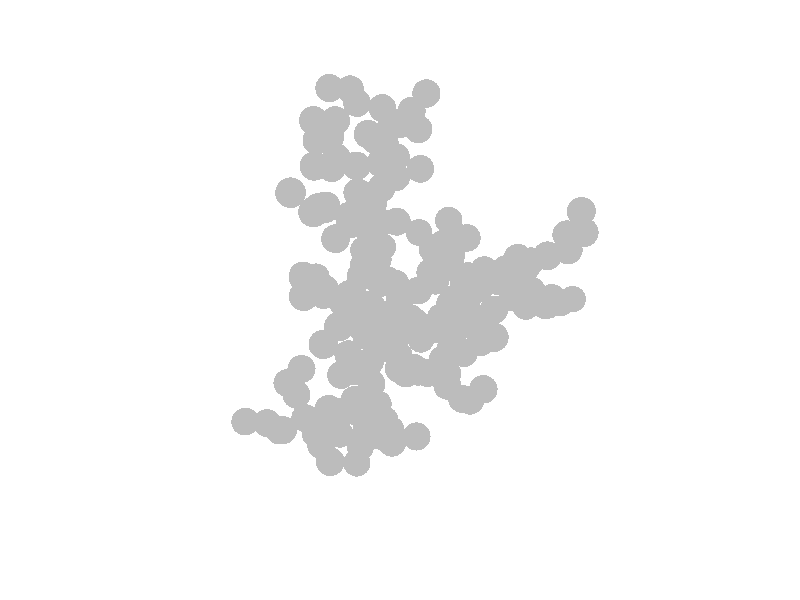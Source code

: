 #include "colors.inc"
background { rgb <1, 1, 1> }
camera {location <-0, -0, 5>up <0,1,0> right <-1.33,0,0> angle 32look_at <0, 0, 0> }
sphere { <0, 0, 0>, 0.05 texture {  pigment { rgb <0.5, 0.5, 0.5>} } }
sphere { <0.0666996, 0.0344731, -0.0220374>, 0.05 texture {  pigment { rgb <0.5, 0.5, 0.5>} } }
sphere { <0.12688, 0.0695179, -0.0139141>, 0.05 texture {  pigment { rgb <0.5, 0.5, 0.5>} } }
sphere { <0.143658, 0.139919, -0.0122829>, 0.05 texture {  pigment { rgb <0.5, 0.5, 0.5>} } }
sphere { <0.0358714, -0.0646963, -0.0335531>, 0.05 texture {  pigment { rgb <0.5, 0.5, 0.5>} } }
sphere { <0.0072868, -0.114311, 0.0240957>, 0.05 texture {  pigment { rgb <0.5, 0.5, 0.5>} } }
sphere { <0.0567609, -0.0813688, -0.11804>, 0.05 texture {  pigment { rgb <0.5, 0.5, 0.5>} } }
sphere { <0.110041, 0.102151, -0.106569>, 0.05 texture {  pigment { rgb <0.5, 0.5, 0.5>} } }
sphere { <-0.0627353, -0.171958, 0.0171106>, 0.05 texture {  pigment { rgb <0.5, 0.5, 0.5>} } }
sphere { <-0.121572, -0.130066, -0.0302573>, 0.05 texture {  pigment { rgb <0.5, 0.5, 0.5>} } }
sphere { <0.180429, -0.0119624, -0.00723805>, 0.05 texture {  pigment { rgb <0.5, 0.5, 0.5>} } }
sphere { <0.182751, 0.161518, 0.0228214>, 0.05 texture {  pigment { rgb <0.5, 0.5, 0.5>} } }
sphere { <-0.0486392, 0.0727313, -0.0124781>, 0.05 texture {  pigment { rgb <0.5, 0.5, 0.5>} } }
sphere { <-0.080452, 0.148152, -0.0596334>, 0.05 texture {  pigment { rgb <0.5, 0.5, 0.5>} } }
sphere { <0.228734, 0.0590236, -0.0339911>, 0.05 texture {  pigment { rgb <0.5, 0.5, 0.5>} } }
sphere { <-0.160996, -0.0804641, -0.0929695>, 0.05 texture {  pigment { rgb <0.5, 0.5, 0.5>} } }
sphere { <-0.134222, 0.124104, -0.103663>, 0.05 texture {  pigment { rgb <0.5, 0.5, 0.5>} } }
sphere { <0.193257, -0.107156, 0.00278845>, 0.05 texture {  pigment { rgb <0.5, 0.5, 0.5>} } }
sphere { <0.135432, -0.0997722, 0.0300656>, 0.05 texture {  pigment { rgb <0.5, 0.5, 0.5>} } }
sphere { <0.145233, -0.0625476, 0.0698167>, 0.05 texture {  pigment { rgb <0.5, 0.5, 0.5>} } }
sphere { <-0.00519065, -0.197876, 0.0544268>, 0.05 texture {  pigment { rgb <0.5, 0.5, 0.5>} } }
sphere { <0.199704, 0.00770266, 0.0921812>, 0.05 texture {  pigment { rgb <0.5, 0.5, 0.5>} } }
sphere { <0.137585, -0.11002, -0.130053>, 0.05 texture {  pigment { rgb <0.5, 0.5, 0.5>} } }
sphere { <-0.186054, -0.195278, -0.0173233>, 0.05 texture {  pigment { rgb <0.5, 0.5, 0.5>} } }
sphere { <0.271266, 0.0411285, 0.12387>, 0.05 texture {  pigment { rgb <0.5, 0.5, 0.5>} } }
sphere { <-0.107593, -0.222284, -0.0325015>, 0.05 texture {  pigment { rgb <0.5, 0.5, 0.5>} } }
sphere { <0.230576, -0.0301367, 0.172156>, 0.05 texture {  pigment { rgb <0.5, 0.5, 0.5>} } }
sphere { <-0.159042, -0.262166, -0.0951165>, 0.05 texture {  pigment { rgb <0.5, 0.5, 0.5>} } }
sphere { <-0.0977619, -0.0472433, 0.016249>, 0.05 texture {  pigment { rgb <0.5, 0.5, 0.5>} } }
sphere { <-0.0168146, 0.0608415, -0.0598194>, 0.05 texture {  pigment { rgb <0.5, 0.5, 0.5>} } }
sphere { <-0.0728808, -0.0995206, 0.051024>, 0.05 texture {  pigment { rgb <0.5, 0.5, 0.5>} } }
sphere { <0.260346, -0.0916896, 0.070347>, 0.05 texture {  pigment { rgb <0.5, 0.5, 0.5>} } }
sphere { <0.0203993, -0.255682, 0.128816>, 0.05 texture {  pigment { rgb <0.5, 0.5, 0.5>} } }
sphere { <0.330689, -0.0344975, 0.0880401>, 0.05 texture {  pigment { rgb <0.5, 0.5, 0.5>} } }
sphere { <-0.0702731, 0.060698, -2.98901e-06>, 0.05 texture {  pigment { rgb <0.5, 0.5, 0.5>} } }
sphere { <-0.208565, -0.266517, 0.0481452>, 0.05 texture {  pigment { rgb <0.5, 0.5, 0.5>} } }
sphere { <0.0482222, -0.243161, -0.00865274>, 0.05 texture {  pigment { rgb <0.5, 0.5, 0.5>} } }
sphere { <-0.102688, -0.303803, -0.0496527>, 0.05 texture {  pigment { rgb <0.5, 0.5, 0.5>} } }
sphere { <-0.0802538, -0.375903, -0.0232865>, 0.05 texture {  pigment { rgb <0.5, 0.5, 0.5>} } }
sphere { <0.226163, -0.092911, -0.0778705>, 0.05 texture {  pigment { rgb <0.5, 0.5, 0.5>} } }
sphere { <0.180934, -0.175984, 0.0187062>, 0.05 texture {  pigment { rgb <0.5, 0.5, 0.5>} } }
sphere { <0.239345, -0.0117606, -0.0289876>, 0.05 texture {  pigment { rgb <0.5, 0.5, 0.5>} } }
sphere { <-0.00229058, -0.237267, 0.17527>, 0.05 texture {  pigment { rgb <0.5, 0.5, 0.5>} } }
sphere { <-0.0640789, 0.19262, -0.0422332>, 0.05 texture {  pigment { rgb <0.5, 0.5, 0.5>} } }
sphere { <0.284039, 0.0404998, -0.0215459>, 0.05 texture {  pigment { rgb <0.5, 0.5, 0.5>} } }
sphere { <-0.0693744, 0.278894, 0.000172444>, 0.05 texture {  pigment { rgb <0.5, 0.5, 0.5>} } }
sphere { <-0.136632, -0.0695143, -0.0710823>, 0.05 texture {  pigment { rgb <0.5, 0.5, 0.5>} } }
sphere { <0.0981335, -0.264419, -0.0310876>, 0.05 texture {  pigment { rgb <0.5, 0.5, 0.5>} } }
sphere { <-0.106891, 0.157658, -0.112015>, 0.05 texture {  pigment { rgb <0.5, 0.5, 0.5>} } }
sphere { <-0.0961297, 0.340412, 0.0695455>, 0.05 texture {  pigment { rgb <0.5, 0.5, 0.5>} } }
sphere { <-0.0664325, 0.399279, 0.0325058>, 0.05 texture {  pigment { rgb <0.5, 0.5, 0.5>} } }
sphere { <-0.0975191, 0.102304, 0.0195808>, 0.05 texture {  pigment { rgb <0.5, 0.5, 0.5>} } }
sphere { <-0.105289, -0.452056, -0.0762229>, 0.05 texture {  pigment { rgb <0.5, 0.5, 0.5>} } }
sphere { <-0.201457, 0.00576594, -0.0668724>, 0.05 texture {  pigment { rgb <0.5, 0.5, 0.5>} } }
sphere { <-0.135285, 0.185329, -0.182286>, 0.05 texture {  pigment { rgb <0.5, 0.5, 0.5>} } }
sphere { <-0.27461, 0.0178447, -0.0117797>, 0.05 texture {  pigment { rgb <0.5, 0.5, 0.5>} } }
sphere { <0.0778802, -0.146777, -0.200854>, 0.05 texture {  pigment { rgb <0.5, 0.5, 0.5>} } }
sphere { <0.336504, 0.0685092, 0.144347>, 0.05 texture {  pigment { rgb <0.5, 0.5, 0.5>} } }
sphere { <-0.139752, -0.103129, -0.101429>, 0.05 texture {  pigment { rgb <0.5, 0.5, 0.5>} } }
sphere { <0.152255, -0.212754, 0.0394118>, 0.05 texture {  pigment { rgb <0.5, 0.5, 0.5>} } }
sphere { <-0.0511929, 0.490363, 0.0223131>, 0.05 texture {  pigment { rgb <0.5, 0.5, 0.5>} } }
sphere { <-0.0557133, -0.441539, -0.118647>, 0.05 texture {  pigment { rgb <0.5, 0.5, 0.5>} } }
sphere { <-0.110787, 0.268094, -0.18395>, 0.05 texture {  pigment { rgb <0.5, 0.5, 0.5>} } }
sphere { <-0.162514, -0.357973, 0.0253354>, 0.05 texture {  pigment { rgb <0.5, 0.5, 0.5>} } }
sphere { <-0.102614, -0.11341, -0.163315>, 0.05 texture {  pigment { rgb <0.5, 0.5, 0.5>} } }
sphere { <-0.0520681, -0.446505, -0.0130602>, 0.05 texture {  pigment { rgb <0.5, 0.5, 0.5>} } }
sphere { <-0.214192, -0.397144, 0.0772608>, 0.05 texture {  pigment { rgb <0.5, 0.5, 0.5>} } }
sphere { <-0.138893, 0.0842238, 0.0541152>, 0.05 texture {  pigment { rgb <0.5, 0.5, 0.5>} } }
sphere { <-0.30536, 0.083169, -0.0690861>, 0.05 texture {  pigment { rgb <0.5, 0.5, 0.5>} } }
sphere { <-0.286733, -0.429143, 0.0542366>, 0.05 texture {  pigment { rgb <0.5, 0.5, 0.5>} } }
sphere { <0.154266, 0.204044, -0.0623888>, 0.05 texture {  pigment { rgb <0.5, 0.5, 0.5>} } }
sphere { <-0.147843, 0.376197, 0.120541>, 0.05 texture {  pigment { rgb <0.5, 0.5, 0.5>} } }
sphere { <-0.152871, 0.472572, 0.0979624>, 0.05 texture {  pigment { rgb <0.5, 0.5, 0.5>} } }
sphere { <-0.0133935, 0.446012, -0.052789>, 0.05 texture {  pigment { rgb <0.5, 0.5, 0.5>} } }
sphere { <-0.0143266, 0.522031, -0.0759449>, 0.05 texture {  pigment { rgb <0.5, 0.5, 0.5>} } }
sphere { <0.246564, 0.0877919, -0.0584199>, 0.05 texture {  pigment { rgb <0.5, 0.5, 0.5>} } }
sphere { <-0.10409, -0.0660399, 0.138168>, 0.05 texture {  pigment { rgb <0.5, 0.5, 0.5>} } }
sphere { <-0.112953, 0.231621, -0.226743>, 0.05 texture {  pigment { rgb <0.5, 0.5, 0.5>} } }
sphere { <-0.028325, -0.507115, 0.0483011>, 0.05 texture {  pigment { rgb <0.5, 0.5, 0.5>} } }
sphere { <0.275118, -0.0673847, 0.21904>, 0.05 texture {  pigment { rgb <0.5, 0.5, 0.5>} } }
sphere { <-0.339044, -0.423996, 0.00738363>, 0.05 texture {  pigment { rgb <0.5, 0.5, 0.5>} } }
sphere { <-0.119712, -0.355364, -0.126326>, 0.05 texture {  pigment { rgb <0.5, 0.5, 0.5>} } }
sphere { <-0.0888336, 0.569305, 0.0509602>, 0.05 texture {  pigment { rgb <0.5, 0.5, 0.5>} } }
sphere { <0.282352, -0.146383, 0.12435>, 0.05 texture {  pigment { rgb <0.5, 0.5, 0.5>} } }
sphere { <-0.175631, 0.292428, 0.152921>, 0.05 texture {  pigment { rgb <0.5, 0.5, 0.5>} } }
sphere { <-0.255373, 0.324326, 0.197319>, 0.05 texture {  pigment { rgb <0.5, 0.5, 0.5>} } }
sphere { <0.06091, -0.243493, 0.227918>, 0.05 texture {  pigment { rgb <0.5, 0.5, 0.5>} } }
sphere { <-0.011492, 0.280303, 0.0191649>, 0.05 texture {  pigment { rgb <0.5, 0.5, 0.5>} } }
sphere { <-0.167657, 0.262089, 0.228493>, 0.05 texture {  pigment { rgb <0.5, 0.5, 0.5>} } }
sphere { <-0.26339, -0.421018, -0.0492095>, 0.05 texture {  pigment { rgb <0.5, 0.5, 0.5>} } }
sphere { <0.234199, 0.0199211, -0.0826645>, 0.05 texture {  pigment { rgb <0.5, 0.5, 0.5>} } }
sphere { <0.301265, -0.110659, -0.0825416>, 0.05 texture {  pigment { rgb <0.5, 0.5, 0.5>} } }
sphere { <0.0587494, -0.487629, 0.02743>, 0.05 texture {  pigment { rgb <0.5, 0.5, 0.5>} } }
sphere { <-0.14792, -0.0058893, 0.171336>, 0.05 texture {  pigment { rgb <0.5, 0.5, 0.5>} } }
sphere { <0.30484, 0.108772, -0.0495341>, 0.05 texture {  pigment { rgb <0.5, 0.5, 0.5>} } }
sphere { <-0.0287544, 0.63155, 0.0508575>, 0.05 texture {  pigment { rgb <0.5, 0.5, 0.5>} } }
sphere { <0.183795, 0.11936, -0.00558002>, 0.05 texture {  pigment { rgb <0.5, 0.5, 0.5>} } }
sphere { <-0.0515982, -0.0536383, 0.216489>, 0.05 texture {  pigment { rgb <0.5, 0.5, 0.5>} } }
sphere { <0.00131075, -0.119126, -0.227246>, 0.05 texture {  pigment { rgb <0.5, 0.5, 0.5>} } }
sphere { <-0.222348, 0.498775, 0.122666>, 0.05 texture {  pigment { rgb <0.5, 0.5, 0.5>} } }
sphere { <-0.371231, -0.340408, -0.0010712>, 0.05 texture {  pigment { rgb <0.5, 0.5, 0.5>} } }
sphere { <-0.248729, -0.472409, -0.104395>, 0.05 texture {  pigment { rgb <0.5, 0.5, 0.5>} } }
sphere { <-0.354613, 0.0821495, -0.0760669>, 0.05 texture {  pigment { rgb <0.5, 0.5, 0.5>} } }
sphere { <0.288237, -0.0692129, 0.221052>, 0.05 texture {  pigment { rgb <0.5, 0.5, 0.5>} } }
sphere { <-0.35932, 0.0924016, -0.149507>, 0.05 texture {  pigment { rgb <0.5, 0.5, 0.5>} } }
sphere { <-0.238703, 0.463718, 0.119272>, 0.05 texture {  pigment { rgb <0.5, 0.5, 0.5>} } }
sphere { <-0.249184, -0.382589, 0.129019>, 0.05 texture {  pigment { rgb <0.5, 0.5, 0.5>} } }
sphere { <-0.170202, 0.0185724, 0.252565>, 0.05 texture {  pigment { rgb <0.5, 0.5, 0.5>} } }
sphere { <-0.0534575, 0.563584, -0.0541329>, 0.05 texture {  pigment { rgb <0.5, 0.5, 0.5>} } }
sphere { <0.356791, 0.0987751, -0.115642>, 0.05 texture {  pigment { rgb <0.5, 0.5, 0.5>} } }
sphere { <-0.222951, -0.498134, -0.167033>, 0.05 texture {  pigment { rgb <0.5, 0.5, 0.5>} } }
sphere { <0.229099, -0.0480038, 0.227128>, 0.05 texture {  pigment { rgb <0.5, 0.5, 0.5>} } }
sphere { <-0.243839, 0.569678, 0.147099>, 0.05 texture {  pigment { rgb <0.5, 0.5, 0.5>} } }
sphere { <0.410393, 0.0350035, 0.183655>, 0.05 texture {  pigment { rgb <0.5, 0.5, 0.5>} } }
sphere { <-0.191921, -0.00430216, 0.297306>, 0.05 texture {  pigment { rgb <0.5, 0.5, 0.5>} } }
sphere { <0.422548, 0.0346448, -0.15115>, 0.05 texture {  pigment { rgb <0.5, 0.5, 0.5>} } }
sphere { <-0.112409, 0.584623, 0.0960933>, 0.05 texture {  pigment { rgb <0.5, 0.5, 0.5>} } }
sphere { <-0.0318884, -0.10206, 0.298553>, 0.05 texture {  pigment { rgb <0.5, 0.5, 0.5>} } }
sphere { <0.168927, -0.306017, 0.0348355>, 0.05 texture {  pigment { rgb <0.5, 0.5, 0.5>} } }
sphere { <-0.0773912, -0.501695, -0.136771>, 0.05 texture {  pigment { rgb <0.5, 0.5, 0.5>} } }
sphere { <0.178243, 0.291622, -0.099281>, 0.05 texture {  pigment { rgb <0.5, 0.5, 0.5>} } }
sphere { <0.222699, -0.35525, -0.00253365>, 0.05 texture {  pigment { rgb <0.5, 0.5, 0.5>} } }
sphere { <-0.297531, 0.464351, 0.170686>, 0.05 texture {  pigment { rgb <0.5, 0.5, 0.5>} } }
sphere { <0.384466, 0.113236, -0.0692489>, 0.05 texture {  pigment { rgb <0.5, 0.5, 0.5>} } }
sphere { <0.158774, -0.251033, 0.245006>, 0.05 texture {  pigment { rgb <0.5, 0.5, 0.5>} } }
sphere { <-0.223152, 0.622131, 0.17088>, 0.05 texture {  pigment { rgb <0.5, 0.5, 0.5>} } }
sphere { <-0.419064, -0.4674, 0.00609099>, 0.05 texture {  pigment { rgb <0.5, 0.5, 0.5>} } }
sphere { <0.205069, 0.238248, -0.170456>, 0.05 texture {  pigment { rgb <0.5, 0.5, 0.5>} } }
sphere { <-0.138548, 0.291346, -0.282399>, 0.05 texture {  pigment { rgb <0.5, 0.5, 0.5>} } }
sphere { <-0.0337172, -0.486445, -0.222838>, 0.05 texture {  pigment { rgb <0.5, 0.5, 0.5>} } }
sphere { <-0.406215, -0.299985, -0.0319004>, 0.05 texture {  pigment { rgb <0.5, 0.5, 0.5>} } }
sphere { <-0.146196, -0.542861, -0.142419>, 0.05 texture {  pigment { rgb <0.5, 0.5, 0.5>} } }
sphere { <0.0412259, 0.673894, 0.0383943>, 0.05 texture {  pigment { rgb <0.5, 0.5, 0.5>} } }
sphere { <0.428278, 0.0607975, 0.00375576>, 0.05 texture {  pigment { rgb <0.5, 0.5, 0.5>} } }
sphere { <0.22518, -0.187732, 0.0690898>, 0.05 texture {  pigment { rgb <0.5, 0.5, 0.5>} } }
sphere { <-0.4802, -0.445058, -0.0320051>, 0.05 texture {  pigment { rgb <0.5, 0.5, 0.5>} } }
sphere { <0.242897, 0.225785, -0.0654726>, 0.05 texture {  pigment { rgb <0.5, 0.5, 0.5>} } }
sphere { <-0.275763, 0.310964, 0.294258>, 0.05 texture {  pigment { rgb <0.5, 0.5, 0.5>} } }
sphere { <-0.248053, 0.305337, 0.384567>, 0.05 texture {  pigment { rgb <0.5, 0.5, 0.5>} } }
sphere { <0.389296, 0.102165, -0.167017>, 0.05 texture {  pigment { rgb <0.5, 0.5, 0.5>} } }
sphere { <-0.143829, 0.331194, -0.279764>, 0.05 texture {  pigment { rgb <0.5, 0.5, 0.5>} } }
sphere { <0.47879, 0.00847359, 0.125334>, 0.05 texture {  pigment { rgb <0.5, 0.5, 0.5>} } }
sphere { <-0.0832689, -0.0975652, -0.217628>, 0.05 texture {  pigment { rgb <0.5, 0.5, 0.5>} } }
sphere { <0.49103, 0.035543, -0.192949>, 0.05 texture {  pigment { rgb <0.5, 0.5, 0.5>} } }
sphere { <0.421104, 0.0105945, -0.227523>, 0.05 texture {  pigment { rgb <0.5, 0.5, 0.5>} } }
sphere { <-0.224032, 0.213679, 0.15>, 0.05 texture {  pigment { rgb <0.5, 0.5, 0.5>} } }
sphere { <-0.0716023, 0.49782, -0.0615605>, 0.05 texture {  pigment { rgb <0.5, 0.5, 0.5>} } }
sphere { <-0.00322987, 0.641505, -0.0885392>, 0.05 texture {  pigment { rgb <0.5, 0.5, 0.5>} } }
sphere { <-0.295038, 0.56631, 0.06128>, 0.05 texture {  pigment { rgb <0.5, 0.5, 0.5>} } }
sphere { <0.119231, 0.187787, -0.153088>, 0.05 texture {  pigment { rgb <0.5, 0.5, 0.5>} } }
sphere { <0.426496, 0.00664497, -0.296432>, 0.05 texture {  pigment { rgb <0.5, 0.5, 0.5>} } }
sphere { <0.427621, 0.0681707, 0.103991>, 0.05 texture {  pigment { rgb <0.5, 0.5, 0.5>} } }
sphere { <0.476497, 0.14224, -0.0798114>, 0.05 texture {  pigment { rgb <0.5, 0.5, 0.5>} } }
sphere { <0.434441, 0.113045, 0.168441>, 0.05 texture {  pigment { rgb <0.5, 0.5, 0.5>} } }
sphere { <0.511809, 0.153843, 0.159588>, 0.05 texture {  pigment { rgb <0.5, 0.5, 0.5>} } }
sphere { <-0.300394, 0.623994, 0.16036>, 0.05 texture {  pigment { rgb <0.5, 0.5, 0.5>} } }
sphere { <-0.100421, -0.0201674, 0.306385>, 0.05 texture {  pigment { rgb <0.5, 0.5, 0.5>} } }
sphere { <0.166547, -0.293166, -0.0621043>, 0.05 texture {  pigment { rgb <0.5, 0.5, 0.5>} } }
sphere { <-0.276182, -0.509217, 0.102456>, 0.05 texture {  pigment { rgb <0.5, 0.5, 0.5>} } }
sphere { <0.47572, -0.0254769, -0.27481>, 0.05 texture {  pigment { rgb <0.5, 0.5, 0.5>} } }
sphere { <-0.205539, -0.0899612, 0.300914>, 0.05 texture {  pigment { rgb <0.5, 0.5, 0.5>} } }
sphere { <0.0708571, 0.252379, -0.207151>, 0.05 texture {  pigment { rgb <0.5, 0.5, 0.5>} } }
sphere { <-0.352159, -0.246973, 0.0130036>, 0.05 texture {  pigment { rgb <0.5, 0.5, 0.5>} } }
sphere { <0.553222, -0.0225822, -0.333338>, 0.05 texture {  pigment { rgb <0.5, 0.5, 0.5>} } }
sphere { <-0.194293, -0.413331, -0.172622>, 0.05 texture {  pigment { rgb <0.5, 0.5, 0.5>} } }
sphere { <-0.254815, 0.0348461, 0.303082>, 0.05 texture {  pigment { rgb <0.5, 0.5, 0.5>} } }
sphere { <0.57776, 0.172489, 0.201613>, 0.05 texture {  pigment { rgb <0.5, 0.5, 0.5>} } }
sphere { <0.579486, 0.0110812, -0.320021>, 0.05 texture {  pigment { rgb <0.5, 0.5, 0.5>} } }
sphere { <0.5806, 0.227666, 0.145115>, 0.05 texture {  pigment { rgb <0.5, 0.5, 0.5>} } }
sphere { <0.321055, -0.127951, 0.233162>, 0.05 texture {  pigment { rgb <0.5, 0.5, 0.5>} } }
sphere { <-0.243421, -0.566134, 0.127475>, 0.05 texture {  pigment { rgb <0.5, 0.5, 0.5>} } }
sphere { <-0.114985, 0.314352, 0.214335>, 0.05 texture {  pigment { rgb <0.5, 0.5, 0.5>} } }
sphere { <-0.283223, 0.288604, 0.433199>, 0.05 texture {  pigment { rgb <0.5, 0.5, 0.5>} } }
sphere { <-0.308412, -0.490863, -0.0946448>, 0.05 texture {  pigment { rgb <0.5, 0.5, 0.5>} } }
sphere { <0.0736267, 0.475564, -0.0475905>, 0.05 texture {  pigment { rgb <0.5, 0.5, 0.5>} } }
sphere { <-0.0635665, 0.693649, -0.0299753>, 0.05 texture {  pigment { rgb <0.5, 0.5, 0.5>} } }
sphere { <-0.0855489, 0.569713, 0.116267>, 0.05 texture {  pigment { rgb <0.5, 0.5, 0.5>} } }
sphere { <0.63212, 0.309841, 0.137032>, 0.05 texture {  pigment { rgb <0.5, 0.5, 0.5>} } }
sphere { <-0.1555, 0.714657, -0.0498724>, 0.05 texture {  pigment { rgb <0.5, 0.5, 0.5>} } }
sphere { <-0.179249, 0.759198, -0.0173323>, 0.05 texture {  pigment { rgb <0.5, 0.5, 0.5>} } }
sphere { <-0.118835, -0.466778, 0.0220448>, 0.05 texture {  pigment { rgb <0.5, 0.5, 0.5>} } }
sphere { <0.0656647, 0.609989, 0.0276896>, 0.05 texture {  pigment { rgb <0.5, 0.5, 0.5>} } }
sphere { <0.554431, -0.019612, -0.216104>, 0.05 texture {  pigment { rgb <0.5, 0.5, 0.5>} } }
sphere { <0.592283, -0.00973835, -0.15048>, 0.05 texture {  pigment { rgb <0.5, 0.5, 0.5>} } }
sphere { <0.0933424, 0.733059, 0.0610872>, 0.05 texture {  pigment { rgb <0.5, 0.5, 0.5>} } }
sphere { <0.247791, -0.356857, 0.057526>, 0.05 texture {  pigment { rgb <0.5, 0.5, 0.5>} } }
sphere { <-0.154916, -0.423289, -0.195468>, 0.05 texture {  pigment { rgb <0.5, 0.5, 0.5>} } }
sphere { <-0.323865, 0.012633, 0.305764>, 0.05 texture {  pigment { rgb <0.5, 0.5, 0.5>} } }
sphere { <-0.282062, 0.0575454, 0.386287>, 0.05 texture {  pigment { rgb <0.5, 0.5, 0.5>} } }
sphere { <0.415637, 0.148663, 0.0768982>, 0.05 texture {  pigment { rgb <0.5, 0.5, 0.5>} } }
sphere { <-0.159, -0.602367, -0.144184>, 0.05 texture {  pigment { rgb <0.5, 0.5, 0.5>} } }
sphere { <-0.250984, 0.755695, 0.0364527>, 0.05 texture {  pigment { rgb <0.5, 0.5, 0.5>} } }
sphere { <-0.423117, -0.459026, 0.0939657>, 0.05 texture {  pigment { rgb <0.5, 0.5, 0.5>} } }
sphere { <-0.303557, 0.0589821, 0.426157>, 0.05 texture {  pigment { rgb <0.5, 0.5, 0.5>} } }
sphere { <-0.357914, 0.351623, 0.437811>, 0.05 texture {  pigment { rgb <0.5, 0.5, 0.5>} } }
sphere { <-0.260977, -0.151311, 0.253637>, 0.05 texture {  pigment { rgb <0.5, 0.5, 0.5>} } }
sphere { <0.65107, 0.00327206, -0.265202>, 0.05 texture {  pigment { rgb <0.5, 0.5, 0.5>} } }
sphere { <0.293184, -0.315146, 0.0896882>, 0.05 texture {  pigment { rgb <0.5, 0.5, 0.5>} } }
sphere { <-0.557786, -0.439428, -0.0295194>, 0.05 texture {  pigment { rgb <0.5, 0.5, 0.5>} } }
sphere { <0.450695, 0.0800481, -0.308334>, 0.05 texture {  pigment { rgb <0.5, 0.5, 0.5>} } }
sphere { <0.628524, 0.231144, 0.230565>, 0.05 texture {  pigment { rgb <0.5, 0.5, 0.5>} } }
light_source {<3, 3, 10> color White}
light_source {<-3, 3, 10> color White}
light_source {<0, -3, 10> color White}
